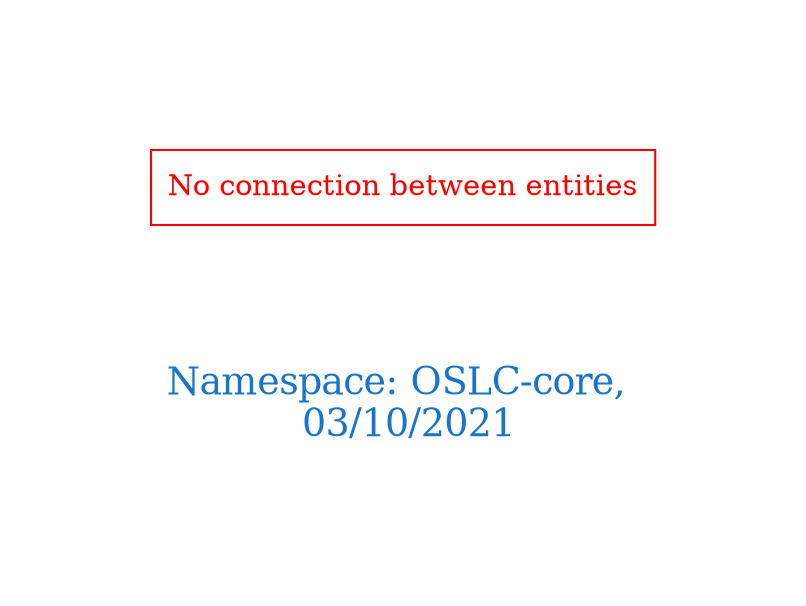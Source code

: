 digraph OGIT_ontology {
 graph [ rankdir= LR,pad=1 
fontsize = 18,
fontcolor= dodgerblue3,label = "\n\n\nNamespace: OSLC-core, \n 03/10/2021"];
node[shape=polygon];
edge [  color="gray81"];

"No connection between entities" [fontcolor = "red",color="red", shape="polygon"]
}
